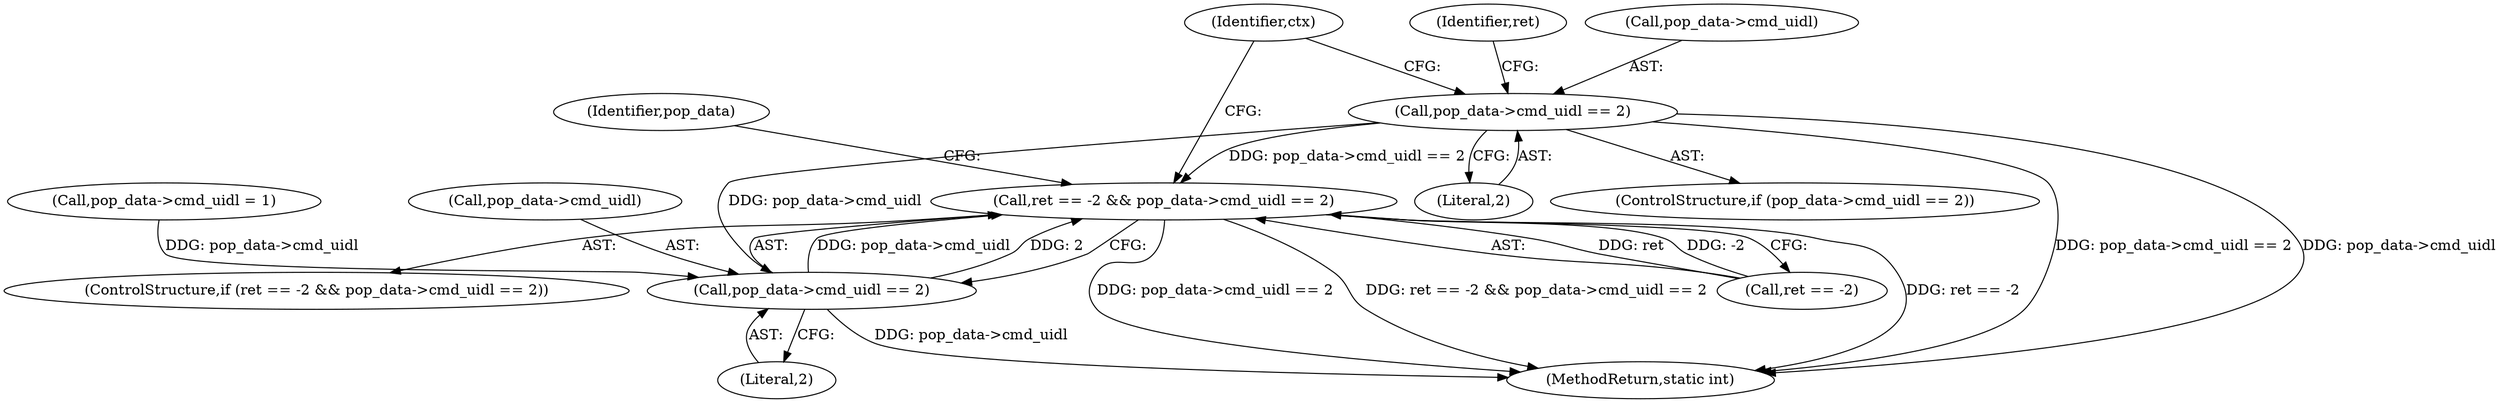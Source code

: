 digraph "0_neomutt_9bfab35522301794483f8f9ed60820bdec9be59e_1@pointer" {
"1000182" [label="(Call,pop_data->cmd_uidl == 2)"];
"1000202" [label="(Call,ret == -2 && pop_data->cmd_uidl == 2)"];
"1000207" [label="(Call,pop_data->cmd_uidl == 2)"];
"1000203" [label="(Call,ret == -2)"];
"1000183" [label="(Call,pop_data->cmd_uidl)"];
"1000202" [label="(Call,ret == -2 && pop_data->cmd_uidl == 2)"];
"1000207" [label="(Call,pop_data->cmd_uidl == 2)"];
"1000182" [label="(Call,pop_data->cmd_uidl == 2)"];
"1000211" [label="(Literal,2)"];
"1000201" [label="(ControlStructure,if (ret == -2 && pop_data->cmd_uidl == 2))"];
"1000186" [label="(Literal,2)"];
"1000193" [label="(Call,pop_data->cmd_uidl = 1)"];
"1000181" [label="(ControlStructure,if (pop_data->cmd_uidl == 2))"];
"1000612" [label="(MethodReturn,static int)"];
"1000190" [label="(Identifier,ret)"];
"1000235" [label="(Identifier,ctx)"];
"1000208" [label="(Call,pop_data->cmd_uidl)"];
"1000215" [label="(Identifier,pop_data)"];
"1000182" -> "1000181"  [label="AST: "];
"1000182" -> "1000186"  [label="CFG: "];
"1000183" -> "1000182"  [label="AST: "];
"1000186" -> "1000182"  [label="AST: "];
"1000190" -> "1000182"  [label="CFG: "];
"1000235" -> "1000182"  [label="CFG: "];
"1000182" -> "1000612"  [label="DDG: pop_data->cmd_uidl == 2"];
"1000182" -> "1000612"  [label="DDG: pop_data->cmd_uidl"];
"1000182" -> "1000202"  [label="DDG: pop_data->cmd_uidl == 2"];
"1000182" -> "1000207"  [label="DDG: pop_data->cmd_uidl"];
"1000202" -> "1000201"  [label="AST: "];
"1000202" -> "1000203"  [label="CFG: "];
"1000202" -> "1000207"  [label="CFG: "];
"1000203" -> "1000202"  [label="AST: "];
"1000207" -> "1000202"  [label="AST: "];
"1000215" -> "1000202"  [label="CFG: "];
"1000235" -> "1000202"  [label="CFG: "];
"1000202" -> "1000612"  [label="DDG: ret == -2"];
"1000202" -> "1000612"  [label="DDG: pop_data->cmd_uidl == 2"];
"1000202" -> "1000612"  [label="DDG: ret == -2 && pop_data->cmd_uidl == 2"];
"1000203" -> "1000202"  [label="DDG: ret"];
"1000203" -> "1000202"  [label="DDG: -2"];
"1000207" -> "1000202"  [label="DDG: pop_data->cmd_uidl"];
"1000207" -> "1000202"  [label="DDG: 2"];
"1000207" -> "1000211"  [label="CFG: "];
"1000208" -> "1000207"  [label="AST: "];
"1000211" -> "1000207"  [label="AST: "];
"1000207" -> "1000612"  [label="DDG: pop_data->cmd_uidl"];
"1000193" -> "1000207"  [label="DDG: pop_data->cmd_uidl"];
}
